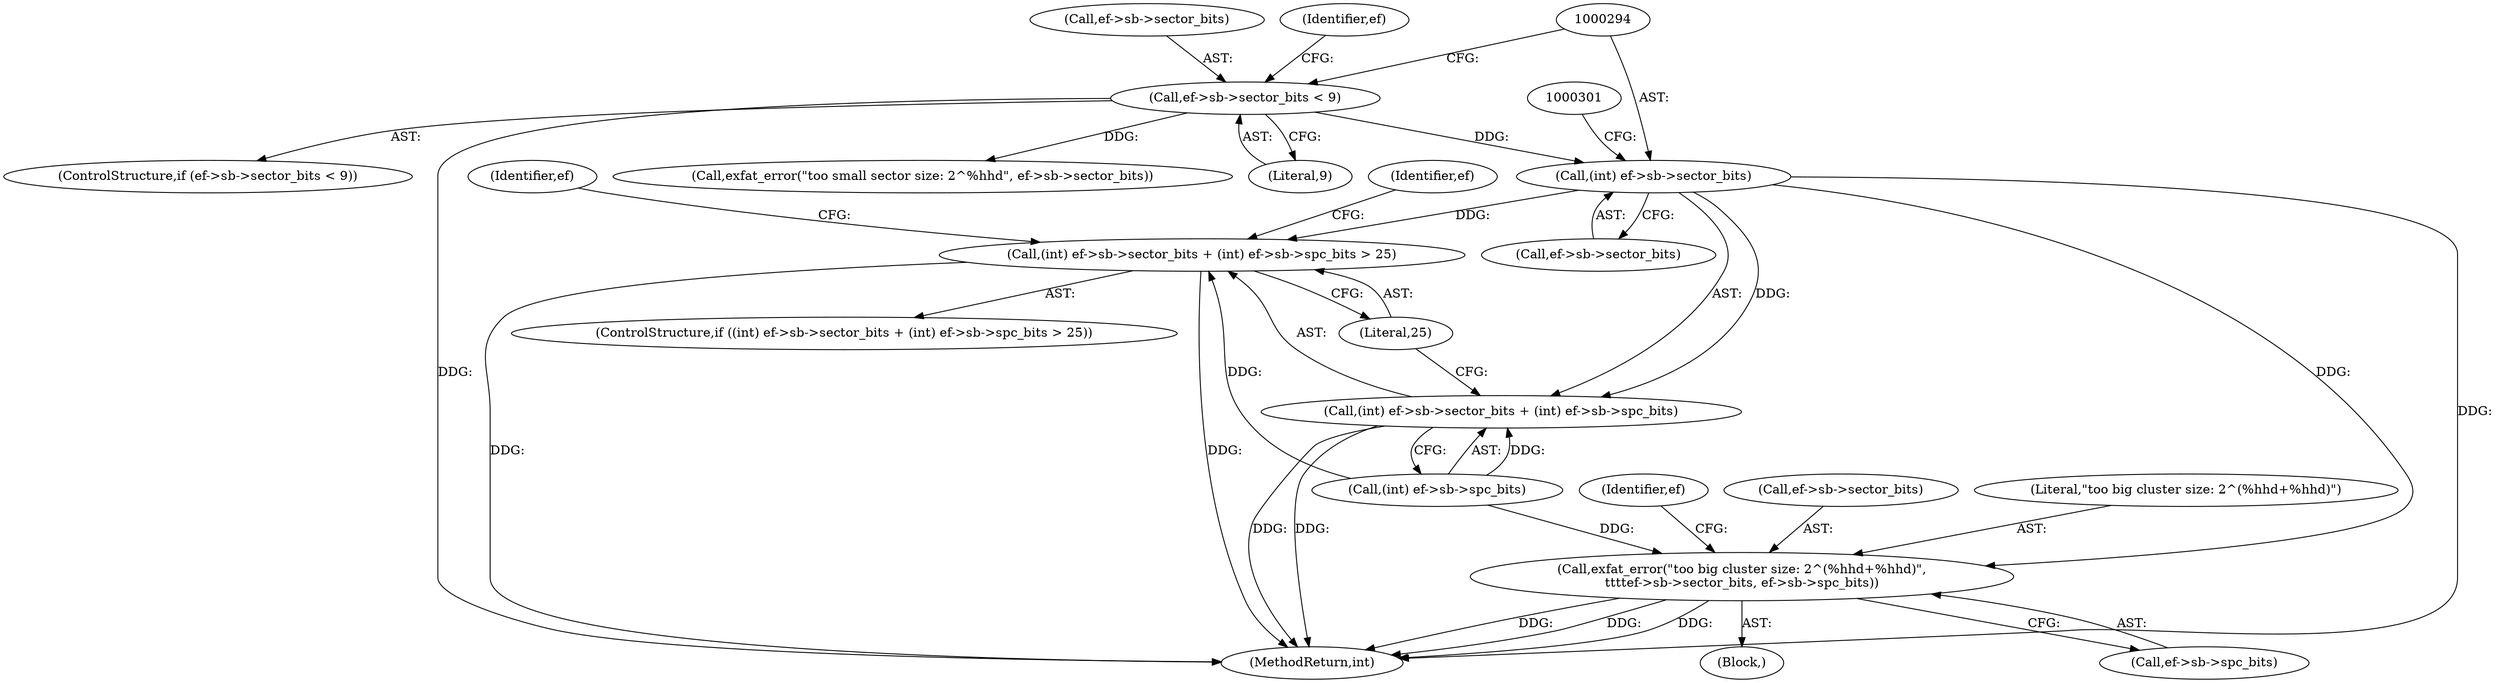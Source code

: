 digraph "0_exfat_2e86ae5f81da11f11673d0546efb525af02b7786@pointer" {
"1000293" [label="(Call,(int) ef->sb->sector_bits)"];
"1000264" [label="(Call,ef->sb->sector_bits < 9)"];
"1000291" [label="(Call,(int) ef->sb->sector_bits + (int) ef->sb->spc_bits > 25)"];
"1000292" [label="(Call,(int) ef->sb->sector_bits + (int) ef->sb->spc_bits)"];
"1000313" [label="(Call,exfat_error(\"too big cluster size: 2^(%hhd+%hhd)\",\n\t\t\t\tef->sb->sector_bits, ef->sb->spc_bits))"];
"1000290" [label="(ControlStructure,if ((int) ef->sb->sector_bits + (int) ef->sb->spc_bits > 25))"];
"1000270" [label="(Literal,9)"];
"1000311" [label="(Identifier,ef)"];
"1000300" [label="(Call,(int) ef->sb->spc_bits)"];
"1000327" [label="(Identifier,ef)"];
"1000334" [label="(Identifier,ef)"];
"1000265" [label="(Call,ef->sb->sector_bits)"];
"1000315" [label="(Call,ef->sb->sector_bits)"];
"1000705" [label="(MethodReturn,int)"];
"1000320" [label="(Call,ef->sb->spc_bits)"];
"1000295" [label="(Call,ef->sb->sector_bits)"];
"1000293" [label="(Call,(int) ef->sb->sector_bits)"];
"1000292" [label="(Call,(int) ef->sb->sector_bits + (int) ef->sb->spc_bits)"];
"1000314" [label="(Literal,\"too big cluster size: 2^(%hhd+%hhd)\")"];
"1000263" [label="(ControlStructure,if (ef->sb->sector_bits < 9))"];
"1000276" [label="(Call,exfat_error(\"too small sector size: 2^%hhd\", ef->sb->sector_bits))"];
"1000308" [label="(Block,)"];
"1000307" [label="(Literal,25)"];
"1000274" [label="(Identifier,ef)"];
"1000291" [label="(Call,(int) ef->sb->sector_bits + (int) ef->sb->spc_bits > 25)"];
"1000264" [label="(Call,ef->sb->sector_bits < 9)"];
"1000313" [label="(Call,exfat_error(\"too big cluster size: 2^(%hhd+%hhd)\",\n\t\t\t\tef->sb->sector_bits, ef->sb->spc_bits))"];
"1000293" -> "1000292"  [label="AST: "];
"1000293" -> "1000295"  [label="CFG: "];
"1000294" -> "1000293"  [label="AST: "];
"1000295" -> "1000293"  [label="AST: "];
"1000301" -> "1000293"  [label="CFG: "];
"1000293" -> "1000705"  [label="DDG: "];
"1000293" -> "1000291"  [label="DDG: "];
"1000293" -> "1000292"  [label="DDG: "];
"1000264" -> "1000293"  [label="DDG: "];
"1000293" -> "1000313"  [label="DDG: "];
"1000264" -> "1000263"  [label="AST: "];
"1000264" -> "1000270"  [label="CFG: "];
"1000265" -> "1000264"  [label="AST: "];
"1000270" -> "1000264"  [label="AST: "];
"1000274" -> "1000264"  [label="CFG: "];
"1000294" -> "1000264"  [label="CFG: "];
"1000264" -> "1000705"  [label="DDG: "];
"1000264" -> "1000276"  [label="DDG: "];
"1000291" -> "1000290"  [label="AST: "];
"1000291" -> "1000307"  [label="CFG: "];
"1000292" -> "1000291"  [label="AST: "];
"1000307" -> "1000291"  [label="AST: "];
"1000311" -> "1000291"  [label="CFG: "];
"1000334" -> "1000291"  [label="CFG: "];
"1000291" -> "1000705"  [label="DDG: "];
"1000291" -> "1000705"  [label="DDG: "];
"1000300" -> "1000291"  [label="DDG: "];
"1000292" -> "1000300"  [label="CFG: "];
"1000300" -> "1000292"  [label="AST: "];
"1000307" -> "1000292"  [label="CFG: "];
"1000292" -> "1000705"  [label="DDG: "];
"1000292" -> "1000705"  [label="DDG: "];
"1000300" -> "1000292"  [label="DDG: "];
"1000313" -> "1000308"  [label="AST: "];
"1000313" -> "1000320"  [label="CFG: "];
"1000314" -> "1000313"  [label="AST: "];
"1000315" -> "1000313"  [label="AST: "];
"1000320" -> "1000313"  [label="AST: "];
"1000327" -> "1000313"  [label="CFG: "];
"1000313" -> "1000705"  [label="DDG: "];
"1000313" -> "1000705"  [label="DDG: "];
"1000313" -> "1000705"  [label="DDG: "];
"1000300" -> "1000313"  [label="DDG: "];
}
